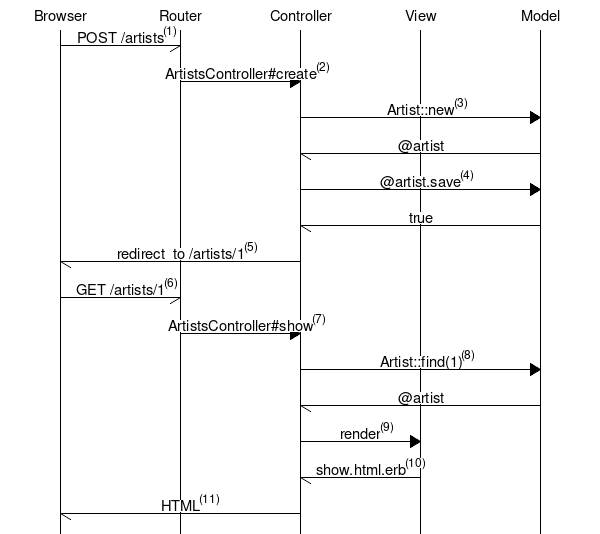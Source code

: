 msc {
  b [label="Browser"],
  r [label="Router"],
  c [label="Controller"],
  v [label="View"],
  m [label="Model"];

  b->r [label="POST /artists", ID="(1)"];
  r=>c [label="ArtistsController#create", ID="(2)"];
  c=>m [label="Artist::new", ID="(3)"];
  c<-m [label="@artist"];
  c=>m [label="@artist.save", ID="(4)"];
  c<-m [label="true"];
  b<-c [label="redirect_to /artists/1", ID="(5)"];
  b->r [label="GET /artists/1", ID="(6)"];
  r=>c [label="ArtistsController#show", ID="(7)"];
  c=>m [label="Artist::find(1)", ID="(8)"];
  c<-m [label="@artist"];
  c=>v [label="render", ID="(9)"];
  c<-v [label="show.html.erb", ID="(10)"];
  b<-c [label="HTML", ID="(11)"];
}
